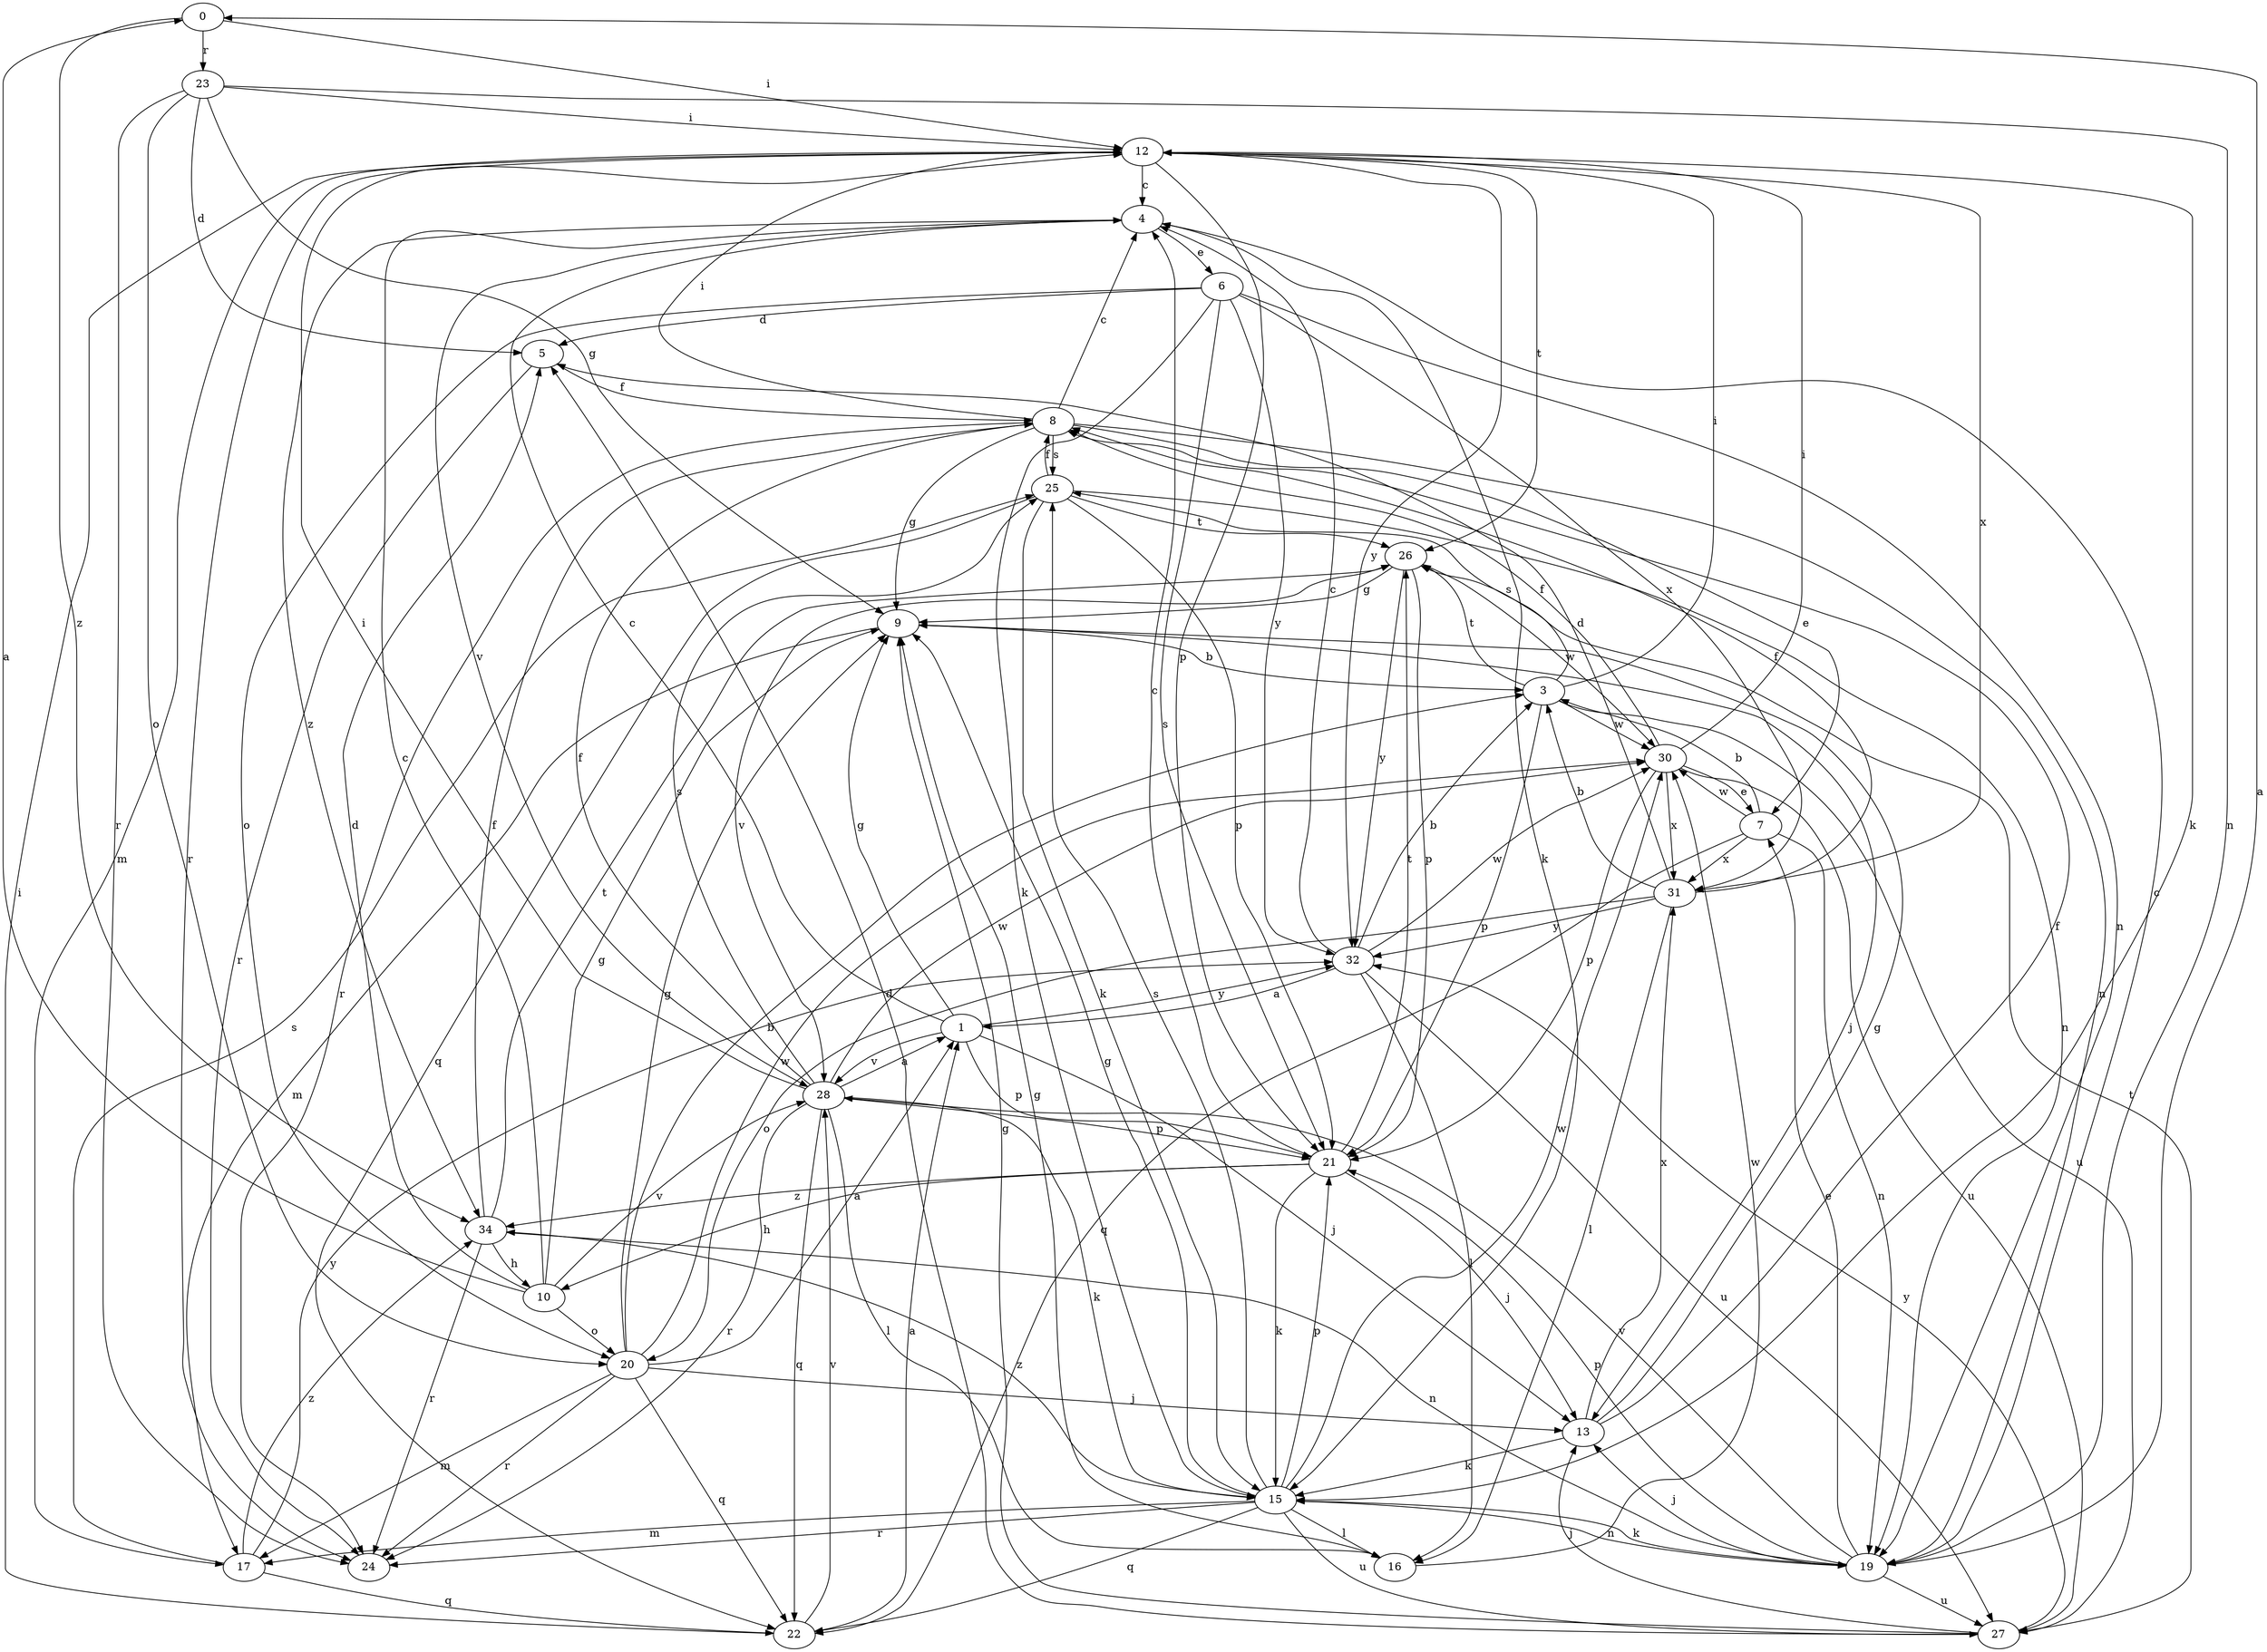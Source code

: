 strict digraph  {
0;
1;
3;
4;
5;
6;
7;
8;
9;
10;
12;
13;
15;
16;
17;
19;
20;
21;
22;
23;
24;
25;
26;
27;
28;
30;
31;
32;
34;
0 -> 12  [label=i];
0 -> 23  [label=r];
0 -> 34  [label=z];
1 -> 4  [label=c];
1 -> 9  [label=g];
1 -> 13  [label=j];
1 -> 21  [label=p];
1 -> 28  [label=v];
1 -> 32  [label=y];
3 -> 12  [label=i];
3 -> 21  [label=p];
3 -> 25  [label=s];
3 -> 26  [label=t];
3 -> 27  [label=u];
3 -> 30  [label=w];
4 -> 6  [label=e];
4 -> 15  [label=k];
4 -> 28  [label=v];
4 -> 34  [label=z];
5 -> 8  [label=f];
5 -> 24  [label=r];
6 -> 5  [label=d];
6 -> 15  [label=k];
6 -> 19  [label=n];
6 -> 20  [label=o];
6 -> 31  [label=x];
6 -> 32  [label=y];
6 -> 21  [label=s];
7 -> 3  [label=b];
7 -> 19  [label=n];
7 -> 22  [label=q];
7 -> 30  [label=w];
7 -> 31  [label=x];
8 -> 4  [label=c];
8 -> 7  [label=e];
8 -> 9  [label=g];
8 -> 12  [label=i];
8 -> 19  [label=n];
8 -> 24  [label=r];
8 -> 25  [label=s];
9 -> 3  [label=b];
9 -> 13  [label=j];
9 -> 17  [label=m];
10 -> 0  [label=a];
10 -> 4  [label=c];
10 -> 5  [label=d];
10 -> 9  [label=g];
10 -> 20  [label=o];
10 -> 28  [label=v];
12 -> 4  [label=c];
12 -> 15  [label=k];
12 -> 17  [label=m];
12 -> 21  [label=p];
12 -> 24  [label=r];
12 -> 26  [label=t];
12 -> 31  [label=x];
12 -> 32  [label=y];
13 -> 8  [label=f];
13 -> 9  [label=g];
13 -> 15  [label=k];
13 -> 31  [label=x];
15 -> 9  [label=g];
15 -> 16  [label=l];
15 -> 17  [label=m];
15 -> 19  [label=n];
15 -> 21  [label=p];
15 -> 22  [label=q];
15 -> 24  [label=r];
15 -> 25  [label=s];
15 -> 27  [label=u];
15 -> 30  [label=w];
15 -> 34  [label=z];
16 -> 9  [label=g];
16 -> 30  [label=w];
17 -> 22  [label=q];
17 -> 25  [label=s];
17 -> 32  [label=y];
17 -> 34  [label=z];
19 -> 0  [label=a];
19 -> 4  [label=c];
19 -> 7  [label=e];
19 -> 13  [label=j];
19 -> 15  [label=k];
19 -> 21  [label=p];
19 -> 27  [label=u];
19 -> 28  [label=v];
20 -> 1  [label=a];
20 -> 3  [label=b];
20 -> 9  [label=g];
20 -> 13  [label=j];
20 -> 17  [label=m];
20 -> 22  [label=q];
20 -> 24  [label=r];
20 -> 30  [label=w];
21 -> 4  [label=c];
21 -> 10  [label=h];
21 -> 13  [label=j];
21 -> 15  [label=k];
21 -> 26  [label=t];
21 -> 34  [label=z];
22 -> 1  [label=a];
22 -> 12  [label=i];
22 -> 28  [label=v];
23 -> 5  [label=d];
23 -> 9  [label=g];
23 -> 12  [label=i];
23 -> 19  [label=n];
23 -> 20  [label=o];
23 -> 24  [label=r];
25 -> 8  [label=f];
25 -> 15  [label=k];
25 -> 19  [label=n];
25 -> 21  [label=p];
25 -> 22  [label=q];
25 -> 26  [label=t];
26 -> 9  [label=g];
26 -> 21  [label=p];
26 -> 28  [label=v];
26 -> 30  [label=w];
26 -> 32  [label=y];
27 -> 5  [label=d];
27 -> 9  [label=g];
27 -> 13  [label=j];
27 -> 26  [label=t];
27 -> 32  [label=y];
28 -> 1  [label=a];
28 -> 8  [label=f];
28 -> 12  [label=i];
28 -> 15  [label=k];
28 -> 16  [label=l];
28 -> 21  [label=p];
28 -> 22  [label=q];
28 -> 24  [label=r];
28 -> 25  [label=s];
28 -> 30  [label=w];
30 -> 7  [label=e];
30 -> 8  [label=f];
30 -> 12  [label=i];
30 -> 21  [label=p];
30 -> 27  [label=u];
30 -> 31  [label=x];
31 -> 3  [label=b];
31 -> 5  [label=d];
31 -> 8  [label=f];
31 -> 16  [label=l];
31 -> 20  [label=o];
31 -> 32  [label=y];
32 -> 1  [label=a];
32 -> 3  [label=b];
32 -> 4  [label=c];
32 -> 16  [label=l];
32 -> 27  [label=u];
32 -> 30  [label=w];
34 -> 8  [label=f];
34 -> 10  [label=h];
34 -> 19  [label=n];
34 -> 24  [label=r];
34 -> 26  [label=t];
}
